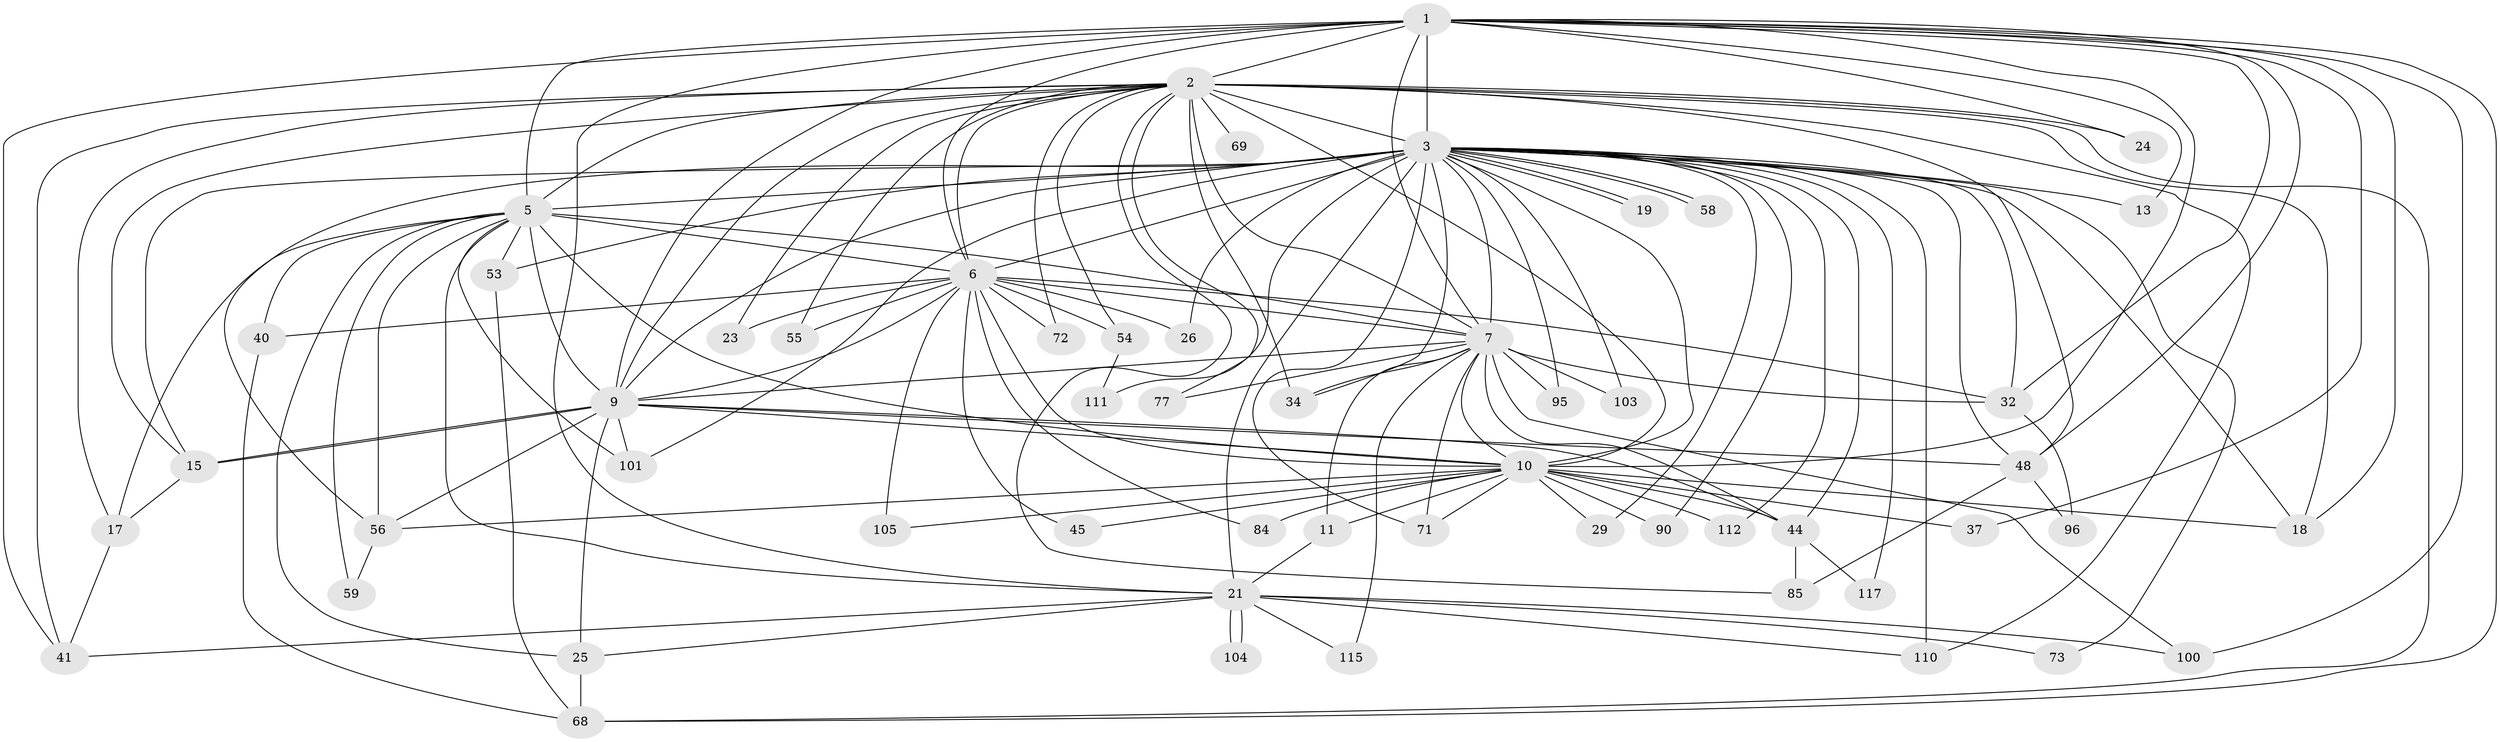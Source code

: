 // original degree distribution, {21: 0.021739130434782608, 18: 0.007246376811594203, 33: 0.007246376811594203, 20: 0.007246376811594203, 23: 0.007246376811594203, 28: 0.007246376811594203, 19: 0.007246376811594203, 26: 0.007246376811594203, 3: 0.2608695652173913, 8: 0.007246376811594203, 2: 0.47101449275362317, 5: 0.057971014492753624, 4: 0.10144927536231885, 11: 0.007246376811594203, 6: 0.014492753623188406, 7: 0.007246376811594203}
// Generated by graph-tools (version 1.1) at 2025/17/03/04/25 18:17:44]
// undirected, 55 vertices, 148 edges
graph export_dot {
graph [start="1"]
  node [color=gray90,style=filled];
  1 [super="+61"];
  2 [super="+57+22+83+119+8+30+89+35"];
  3 [super="+134+42+38+88+97+4+43+52+36"];
  5;
  6 [super="+20+93+99+81+50+31+27"];
  7 [super="+16"];
  9;
  10 [super="+91"];
  11;
  13;
  15 [super="+98"];
  17;
  18 [super="+131+70"];
  19;
  21 [super="+109+106"];
  23;
  24;
  25 [super="+64"];
  26;
  29;
  32 [super="+33"];
  34;
  37;
  40;
  41 [super="+116"];
  44 [super="+51+118"];
  45;
  48 [super="+49+108"];
  53;
  54;
  55;
  56 [super="+60"];
  58;
  59;
  68 [super="+75"];
  69;
  71;
  72;
  73;
  77;
  84;
  85;
  90;
  95;
  96;
  100 [super="+102"];
  101;
  103;
  104;
  105;
  110;
  111;
  112;
  115;
  117;
  1 -- 2 [weight=2];
  1 -- 3 [weight=4];
  1 -- 5;
  1 -- 6;
  1 -- 7;
  1 -- 9;
  1 -- 10;
  1 -- 13;
  1 -- 24;
  1 -- 37;
  1 -- 41;
  1 -- 68;
  1 -- 100;
  1 -- 48 [weight=2];
  1 -- 18;
  1 -- 32;
  1 -- 21;
  2 -- 3 [weight=15];
  2 -- 5 [weight=6];
  2 -- 6 [weight=5];
  2 -- 7 [weight=5];
  2 -- 9 [weight=4];
  2 -- 10 [weight=3];
  2 -- 85;
  2 -- 69 [weight=2];
  2 -- 72;
  2 -- 77;
  2 -- 15;
  2 -- 17;
  2 -- 23;
  2 -- 24;
  2 -- 34;
  2 -- 110;
  2 -- 54;
  2 -- 55;
  2 -- 18;
  2 -- 68;
  2 -- 48;
  2 -- 41;
  3 -- 5 [weight=3];
  3 -- 6 [weight=9];
  3 -- 7 [weight=4];
  3 -- 9 [weight=2];
  3 -- 10 [weight=3];
  3 -- 19;
  3 -- 19;
  3 -- 32 [weight=3];
  3 -- 58;
  3 -- 58;
  3 -- 103;
  3 -- 110;
  3 -- 111;
  3 -- 112;
  3 -- 44;
  3 -- 90;
  3 -- 15;
  3 -- 95;
  3 -- 71;
  3 -- 73;
  3 -- 13;
  3 -- 18;
  3 -- 21;
  3 -- 26;
  3 -- 29 [weight=2];
  3 -- 34;
  3 -- 48;
  3 -- 117;
  3 -- 56;
  3 -- 101;
  3 -- 53;
  5 -- 6;
  5 -- 7;
  5 -- 9;
  5 -- 10 [weight=2];
  5 -- 17;
  5 -- 21;
  5 -- 40;
  5 -- 53;
  5 -- 56;
  5 -- 59;
  5 -- 101;
  5 -- 25;
  6 -- 7 [weight=2];
  6 -- 9 [weight=2];
  6 -- 10 [weight=2];
  6 -- 23;
  6 -- 26;
  6 -- 32 [weight=2];
  6 -- 45;
  6 -- 54;
  6 -- 72;
  6 -- 84;
  6 -- 105;
  6 -- 55;
  6 -- 40;
  7 -- 9;
  7 -- 10 [weight=2];
  7 -- 11;
  7 -- 34;
  7 -- 44;
  7 -- 77;
  7 -- 100;
  7 -- 115;
  7 -- 103;
  7 -- 71;
  7 -- 95;
  7 -- 32;
  9 -- 10;
  9 -- 15;
  9 -- 15;
  9 -- 25;
  9 -- 44;
  9 -- 48;
  9 -- 101;
  9 -- 56;
  10 -- 11;
  10 -- 18;
  10 -- 29;
  10 -- 37;
  10 -- 45;
  10 -- 56;
  10 -- 71;
  10 -- 84;
  10 -- 90;
  10 -- 105;
  10 -- 112;
  10 -- 44;
  11 -- 21;
  15 -- 17;
  17 -- 41;
  21 -- 25;
  21 -- 73;
  21 -- 104;
  21 -- 104;
  21 -- 115;
  21 -- 110;
  21 -- 41;
  21 -- 100;
  25 -- 68;
  32 -- 96;
  40 -- 68;
  44 -- 117;
  44 -- 85;
  48 -- 85;
  48 -- 96;
  53 -- 68;
  54 -- 111;
  56 -- 59;
}
